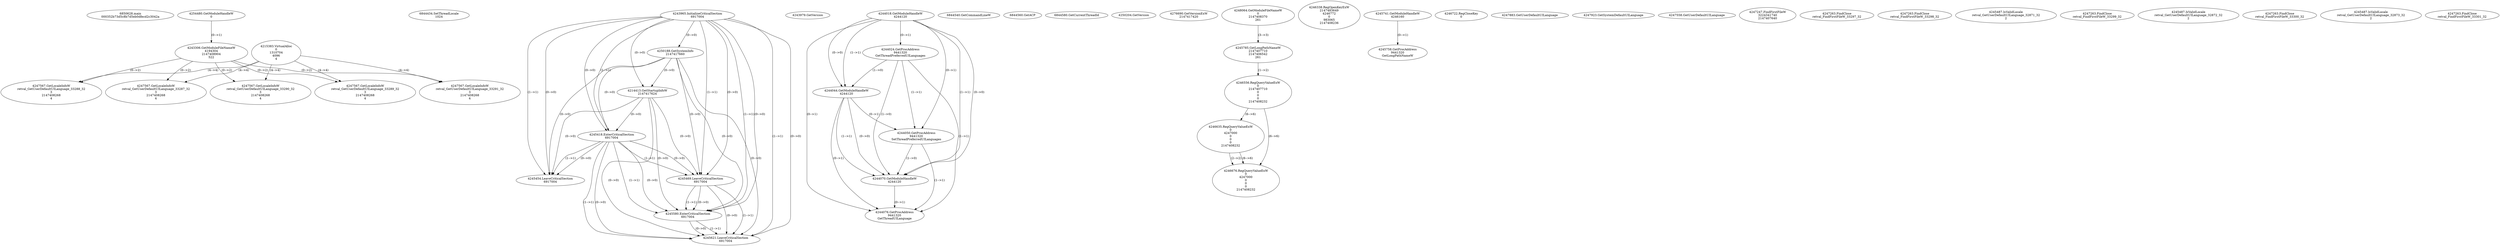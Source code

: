// Global SCDG with merge call
digraph {
	0 [label="6850628.main
000352b73d5c8b7d5eb0dfecd2c3042a"]
	1 [label="4254480.GetModuleHandleW
0"]
	2 [label="6844434.SetThreadLocale
1024"]
	3 [label="4243965.InitializeCriticalSection
6917004"]
	4 [label="4243979.GetVersion
"]
	5 [label="4244018.GetModuleHandleW
4244120"]
	6 [label="4244024.GetProcAddress
9441320
GetThreadPreferredUILanguages"]
	5 -> 6 [label="(0-->1)"]
	7 [label="4244044.GetModuleHandleW
4244120"]
	5 -> 7 [label="(1-->1)"]
	5 -> 7 [label="(0-->0)"]
	6 -> 7 [label="(1-->0)"]
	8 [label="4244050.GetProcAddress
9441320
SetThreadPreferredUILanguages"]
	5 -> 8 [label="(0-->1)"]
	6 -> 8 [label="(1-->1)"]
	7 -> 8 [label="(0-->1)"]
	9 [label="4244070.GetModuleHandleW
4244120"]
	5 -> 9 [label="(1-->1)"]
	7 -> 9 [label="(1-->1)"]
	5 -> 9 [label="(0-->0)"]
	6 -> 9 [label="(1-->0)"]
	7 -> 9 [label="(0-->0)"]
	8 -> 9 [label="(1-->0)"]
	10 [label="4244076.GetProcAddress
9441320
GetThreadUILanguage"]
	5 -> 10 [label="(0-->1)"]
	6 -> 10 [label="(1-->1)"]
	7 -> 10 [label="(0-->1)"]
	8 -> 10 [label="(1-->1)"]
	9 -> 10 [label="(0-->1)"]
	11 [label="4250188.GetSystemInfo
2147417660"]
	3 -> 11 [label="(0-->0)"]
	12 [label="6844540.GetCommandLineW
"]
	13 [label="4214413.GetStartupInfoW
2147417624"]
	3 -> 13 [label="(0-->0)"]
	11 -> 13 [label="(0-->0)"]
	14 [label="6844560.GetACP
"]
	15 [label="6844580.GetCurrentThreadId
"]
	16 [label="4250204.GetVersion
"]
	17 [label="4276690.GetVersionExW
2147417420"]
	18 [label="4243306.GetModuleFileNameW
4194304
2147408904
522"]
	1 -> 18 [label="(0-->1)"]
	19 [label="4248064.GetModuleFileNameW
0
2147408370
261"]
	20 [label="4215383.VirtualAlloc
0
1310704
4096
4"]
	21 [label="4246338.RegOpenKeyExW
2147483649
4246772
0
983065
2147408236"]
	22 [label="4245741.GetModuleHandleW
4246160"]
	23 [label="4245758.GetProcAddress
9441320
GetLongPathNameW"]
	22 -> 23 [label="(0-->1)"]
	24 [label="4245785.GetLongPathNameW
2147407710
2147406542
261"]
	19 -> 24 [label="(3-->3)"]
	25 [label="4246556.RegQueryValueExW
0
2147407710
0
0
0
2147408232"]
	24 -> 25 [label="(1-->2)"]
	26 [label="4246635.RegQueryValueExW
0
4247000
0
0
0
2147408232"]
	25 -> 26 [label="(6-->6)"]
	27 [label="4246676.RegQueryValueExW
0
4247000
0
0
0
2147408232"]
	26 -> 27 [label="(2-->2)"]
	25 -> 27 [label="(6-->6)"]
	26 -> 27 [label="(6-->6)"]
	28 [label="4246722.RegCloseKey
0"]
	29 [label="4247883.GetUserDefaultUILanguage
"]
	30 [label="4245418.EnterCriticalSection
6917004"]
	3 -> 30 [label="(1-->1)"]
	3 -> 30 [label="(0-->0)"]
	11 -> 30 [label="(0-->0)"]
	13 -> 30 [label="(0-->0)"]
	31 [label="4245454.LeaveCriticalSection
6917004"]
	3 -> 31 [label="(1-->1)"]
	30 -> 31 [label="(1-->1)"]
	3 -> 31 [label="(0-->0)"]
	11 -> 31 [label="(0-->0)"]
	13 -> 31 [label="(0-->0)"]
	30 -> 31 [label="(0-->0)"]
	32 [label="4247923.GetSystemDefaultUILanguage
"]
	33 [label="4247558.GetUserDefaultUILanguage
"]
	34 [label="4247567.GetLocaleInfoW
retval_GetUserDefaultUILanguage_33287_32
3
2147408268
4"]
	18 -> 34 [label="(0-->2)"]
	20 -> 34 [label="(4-->4)"]
	35 [label="4247247.FindFirstFileW
3224341740
2147407640"]
	36 [label="4247263.FindClose
retval_FindFirstFileW_33297_32"]
	37 [label="4247567.GetLocaleInfoW
retval_GetUserDefaultUILanguage_33288_32
3
2147408268
4"]
	18 -> 37 [label="(0-->2)"]
	20 -> 37 [label="(4-->4)"]
	38 [label="4247263.FindClose
retval_FindFirstFileW_33298_32"]
	39 [label="4245469.LeaveCriticalSection
6917004"]
	3 -> 39 [label="(1-->1)"]
	30 -> 39 [label="(1-->1)"]
	3 -> 39 [label="(0-->0)"]
	11 -> 39 [label="(0-->0)"]
	13 -> 39 [label="(0-->0)"]
	30 -> 39 [label="(0-->0)"]
	40 [label="4245487.IsValidLocale
retval_GetUserDefaultUILanguage_32871_32
2"]
	41 [label="4245580.EnterCriticalSection
6917004"]
	3 -> 41 [label="(1-->1)"]
	30 -> 41 [label="(1-->1)"]
	39 -> 41 [label="(1-->1)"]
	3 -> 41 [label="(0-->0)"]
	11 -> 41 [label="(0-->0)"]
	13 -> 41 [label="(0-->0)"]
	30 -> 41 [label="(0-->0)"]
	39 -> 41 [label="(0-->0)"]
	42 [label="4245621.LeaveCriticalSection
6917004"]
	3 -> 42 [label="(1-->1)"]
	30 -> 42 [label="(1-->1)"]
	39 -> 42 [label="(1-->1)"]
	41 -> 42 [label="(1-->1)"]
	3 -> 42 [label="(0-->0)"]
	11 -> 42 [label="(0-->0)"]
	13 -> 42 [label="(0-->0)"]
	30 -> 42 [label="(0-->0)"]
	39 -> 42 [label="(0-->0)"]
	41 -> 42 [label="(0-->0)"]
	43 [label="4247567.GetLocaleInfoW
retval_GetUserDefaultUILanguage_33289_32
3
2147408268
4"]
	18 -> 43 [label="(0-->2)"]
	20 -> 43 [label="(4-->4)"]
	44 [label="4247263.FindClose
retval_FindFirstFileW_33299_32"]
	45 [label="4245487.IsValidLocale
retval_GetUserDefaultUILanguage_32872_32
2"]
	46 [label="4247567.GetLocaleInfoW
retval_GetUserDefaultUILanguage_33290_32
3
2147408268
4"]
	18 -> 46 [label="(0-->2)"]
	20 -> 46 [label="(4-->4)"]
	47 [label="4247263.FindClose
retval_FindFirstFileW_33300_32"]
	48 [label="4245487.IsValidLocale
retval_GetUserDefaultUILanguage_32873_32
2"]
	49 [label="4247567.GetLocaleInfoW
retval_GetUserDefaultUILanguage_33291_32
3
2147408268
4"]
	18 -> 49 [label="(0-->2)"]
	20 -> 49 [label="(4-->4)"]
	50 [label="4247263.FindClose
retval_FindFirstFileW_33301_32"]
}
